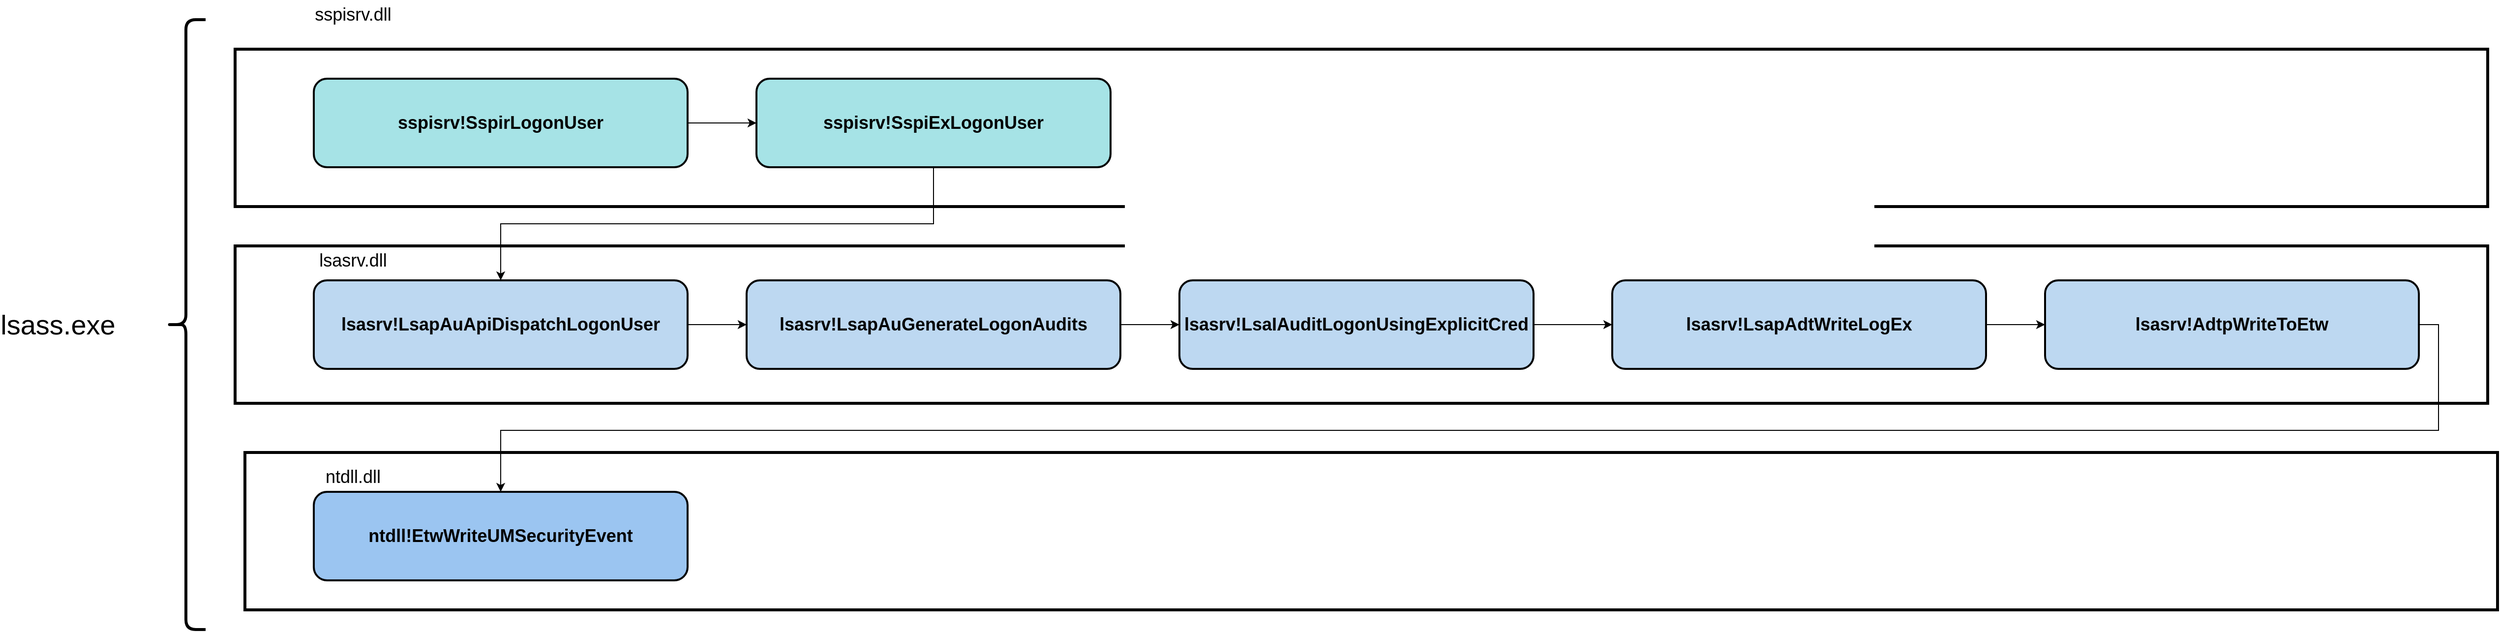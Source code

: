 <mxfile version="20.4.0" type="google"><diagram id="s7P47xdwjEUtX4J6kTxH" name="Page-1"><mxGraphModel grid="1" page="1" gridSize="10" guides="1" tooltips="1" connect="1" arrows="1" fold="1" pageScale="1" pageWidth="850" pageHeight="1100" math="0" shadow="0"><root><mxCell id="0"/><mxCell id="1" parent="0"/><mxCell id="YY3DpX8JRE350EZzuNa5-1" value="" style="rounded=0;whiteSpace=wrap;html=1;fontSize=20;strokeWidth=3;" vertex="1" parent="1"><mxGeometry x="780" y="930" width="2290" height="160" as="geometry"/></mxCell><mxCell id="YY3DpX8JRE350EZzuNa5-2" value="" style="rounded=0;whiteSpace=wrap;html=1;fontSize=20;strokeWidth=3;" vertex="1" parent="1"><mxGeometry x="770" y="520" width="2290" height="160" as="geometry"/></mxCell><mxCell id="YY3DpX8JRE350EZzuNa5-3" value="&lt;font style=&quot;font-size: 18px;&quot;&gt;sspisrv.dll&lt;/font&gt;" style="text;html=1;strokeColor=none;fillColor=none;align=center;verticalAlign=middle;whiteSpace=wrap;rounded=0;" vertex="1" parent="1"><mxGeometry x="860" y="470" width="60" height="30" as="geometry"/></mxCell><mxCell id="YY3DpX8JRE350EZzuNa5-4" style="edgeStyle=orthogonalEdgeStyle;rounded=0;orthogonalLoop=1;jettySize=auto;html=1;exitX=1;exitY=0.5;exitDx=0;exitDy=0;entryX=0;entryY=0.5;entryDx=0;entryDy=0;" edge="1" parent="1" source="YY3DpX8JRE350EZzuNa5-5" target="YY3DpX8JRE350EZzuNa5-22"><mxGeometry relative="1" as="geometry"/></mxCell><mxCell id="YY3DpX8JRE350EZzuNa5-5" value="&lt;b&gt;sspisrv!SspirLogonUser&lt;/b&gt;" style="rounded=1;whiteSpace=wrap;html=1;fontSize=18;strokeWidth=2;fillColor=#A6E3E6;" vertex="1" parent="1"><mxGeometry x="850" y="550" width="380" height="90" as="geometry"/></mxCell><mxCell id="YY3DpX8JRE350EZzuNa5-6" value="&lt;span style=&quot;font-size: 28px;&quot;&gt;lsass.exe&lt;/span&gt;" style="text;html=1;strokeColor=none;fillColor=none;align=center;verticalAlign=middle;whiteSpace=wrap;rounded=0;" vertex="1" parent="1"><mxGeometry x="560" y="785" width="60" height="30" as="geometry"/></mxCell><mxCell id="YY3DpX8JRE350EZzuNa5-7" value="" style="shape=curlyBracket;whiteSpace=wrap;html=1;rounded=1;fontSize=20;strokeWidth=3;" vertex="1" parent="1"><mxGeometry x="700" y="490" width="40" height="620" as="geometry"/></mxCell><mxCell id="YY3DpX8JRE350EZzuNa5-8" value="" style="rounded=0;whiteSpace=wrap;html=1;fontSize=20;strokeWidth=3;" vertex="1" parent="1"><mxGeometry x="770" y="720" width="2290" height="160" as="geometry"/></mxCell><mxCell id="YY3DpX8JRE350EZzuNa5-9" value="&lt;font style=&quot;font-size: 18px;&quot;&gt;lsasrv.dll&lt;/font&gt;" style="text;html=1;strokeColor=none;fillColor=none;align=center;verticalAlign=middle;whiteSpace=wrap;rounded=0;" vertex="1" parent="1"><mxGeometry x="860" y="720" width="60" height="30" as="geometry"/></mxCell><mxCell id="YY3DpX8JRE350EZzuNa5-10" style="edgeStyle=orthogonalEdgeStyle;rounded=0;orthogonalLoop=1;jettySize=auto;html=1;exitX=0.5;exitY=1;exitDx=0;exitDy=0;startArrow=none;" edge="1" parent="1" source="YY3DpX8JRE350EZzuNa5-1" target="YY3DpX8JRE350EZzuNa5-1"><mxGeometry relative="1" as="geometry"/></mxCell><mxCell id="YY3DpX8JRE350EZzuNa5-11" value="&lt;b&gt;lsasrv!AdtpWriteToEtw&lt;/b&gt;" style="rounded=1;whiteSpace=wrap;html=1;fontSize=18;strokeWidth=2;fillColor=#BDD8F1;" vertex="1" parent="1"><mxGeometry x="2610" y="755" width="380" height="90" as="geometry"/></mxCell><mxCell id="YY3DpX8JRE350EZzuNa5-12" style="edgeStyle=orthogonalEdgeStyle;rounded=0;orthogonalLoop=1;jettySize=auto;html=1;entryX=0;entryY=0.5;entryDx=0;entryDy=0;" edge="1" parent="1" source="YY3DpX8JRE350EZzuNa5-13" target="YY3DpX8JRE350EZzuNa5-11"><mxGeometry relative="1" as="geometry"/></mxCell><mxCell id="YY3DpX8JRE350EZzuNa5-13" value="&lt;b&gt;lsasrv!LsapAdtWriteLogEx&lt;/b&gt;" style="rounded=1;whiteSpace=wrap;html=1;fontSize=18;strokeWidth=2;fillColor=#BDD8F1;" vertex="1" parent="1"><mxGeometry x="2170" y="755" width="380" height="90" as="geometry"/></mxCell><mxCell id="YY3DpX8JRE350EZzuNa5-14" style="edgeStyle=orthogonalEdgeStyle;rounded=0;orthogonalLoop=1;jettySize=auto;html=1;entryX=0;entryY=0.5;entryDx=0;entryDy=0;" edge="1" parent="1" source="YY3DpX8JRE350EZzuNa5-15" target="YY3DpX8JRE350EZzuNa5-24"><mxGeometry relative="1" as="geometry"/></mxCell><mxCell id="YY3DpX8JRE350EZzuNa5-15" value="&lt;b&gt;lsasrv!LsapAuGenerateLogonAudits&lt;/b&gt;" style="rounded=1;whiteSpace=wrap;html=1;fontSize=18;strokeWidth=2;fillColor=#BDD8F1;" vertex="1" parent="1"><mxGeometry x="1290" y="755" width="380" height="90" as="geometry"/></mxCell><mxCell id="YY3DpX8JRE350EZzuNa5-16" style="edgeStyle=orthogonalEdgeStyle;rounded=0;orthogonalLoop=1;jettySize=auto;html=1;exitX=1;exitY=0.5;exitDx=0;exitDy=0;entryX=0;entryY=0.5;entryDx=0;entryDy=0;" edge="1" parent="1" source="YY3DpX8JRE350EZzuNa5-17" target="YY3DpX8JRE350EZzuNa5-15"><mxGeometry relative="1" as="geometry"/></mxCell><mxCell id="YY3DpX8JRE350EZzuNa5-17" value="&lt;b&gt;lsasrv!LsapAuApiDispatchLogonUser&lt;/b&gt;" style="rounded=1;whiteSpace=wrap;html=1;fontSize=18;strokeWidth=2;fillColor=#BDD8F1;" vertex="1" parent="1"><mxGeometry x="850" y="755" width="380" height="90" as="geometry"/></mxCell><mxCell id="YY3DpX8JRE350EZzuNa5-18" value="&lt;font style=&quot;font-size: 18px;&quot;&gt;ntdll.dll&lt;/font&gt;" style="text;html=1;strokeColor=none;fillColor=none;align=center;verticalAlign=middle;whiteSpace=wrap;rounded=0;" vertex="1" parent="1"><mxGeometry x="860" y="940" width="60" height="30" as="geometry"/></mxCell><mxCell id="YY3DpX8JRE350EZzuNa5-19" style="edgeStyle=orthogonalEdgeStyle;rounded=0;orthogonalLoop=1;jettySize=auto;html=1;entryX=0.5;entryY=0;entryDx=0;entryDy=0;exitX=1;exitY=0.5;exitDx=0;exitDy=0;" edge="1" parent="1" source="YY3DpX8JRE350EZzuNa5-11" target="YY3DpX8JRE350EZzuNa5-20"><mxGeometry relative="1" as="geometry"><mxPoint x="2810" y="850" as="sourcePoint"/></mxGeometry></mxCell><mxCell id="YY3DpX8JRE350EZzuNa5-20" value="&lt;b&gt;ntdll!EtwWriteUMSecurityEvent&lt;/b&gt;" style="rounded=1;whiteSpace=wrap;html=1;fontSize=18;strokeWidth=2;fillColor=#9BC5F1;" vertex="1" parent="1"><mxGeometry x="850" y="970" width="380" height="90" as="geometry"/></mxCell><mxCell id="YY3DpX8JRE350EZzuNa5-21" style="edgeStyle=orthogonalEdgeStyle;rounded=0;orthogonalLoop=1;jettySize=auto;html=1;exitX=0.5;exitY=1;exitDx=0;exitDy=0;" edge="1" parent="1" source="YY3DpX8JRE350EZzuNa5-22" target="YY3DpX8JRE350EZzuNa5-17"><mxGeometry relative="1" as="geometry"/></mxCell><mxCell id="YY3DpX8JRE350EZzuNa5-22" value="&lt;b&gt;sspisrv!SspiExLogonUser&lt;/b&gt;" style="rounded=1;whiteSpace=wrap;html=1;fontSize=18;strokeWidth=2;fillColor=#A6E3E6;" vertex="1" parent="1"><mxGeometry x="1300" y="550" width="360" height="90" as="geometry"/></mxCell><mxCell id="YY3DpX8JRE350EZzuNa5-23" style="edgeStyle=orthogonalEdgeStyle;rounded=0;orthogonalLoop=1;jettySize=auto;html=1;entryX=0;entryY=0.5;entryDx=0;entryDy=0;" edge="1" parent="1" source="YY3DpX8JRE350EZzuNa5-24" target="YY3DpX8JRE350EZzuNa5-13"><mxGeometry relative="1" as="geometry"/></mxCell><mxCell id="YY3DpX8JRE350EZzuNa5-24" value="&lt;b&gt;lsasrv!LsaIAuditLogonUsingExplicitCred&lt;/b&gt;" style="rounded=1;whiteSpace=wrap;html=1;fontSize=18;strokeWidth=2;fillColor=#BDD8F1;" vertex="1" parent="1"><mxGeometry x="1730" y="755" width="360" height="90" as="geometry"/></mxCell></root></mxGraphModel></diagram></mxfile>